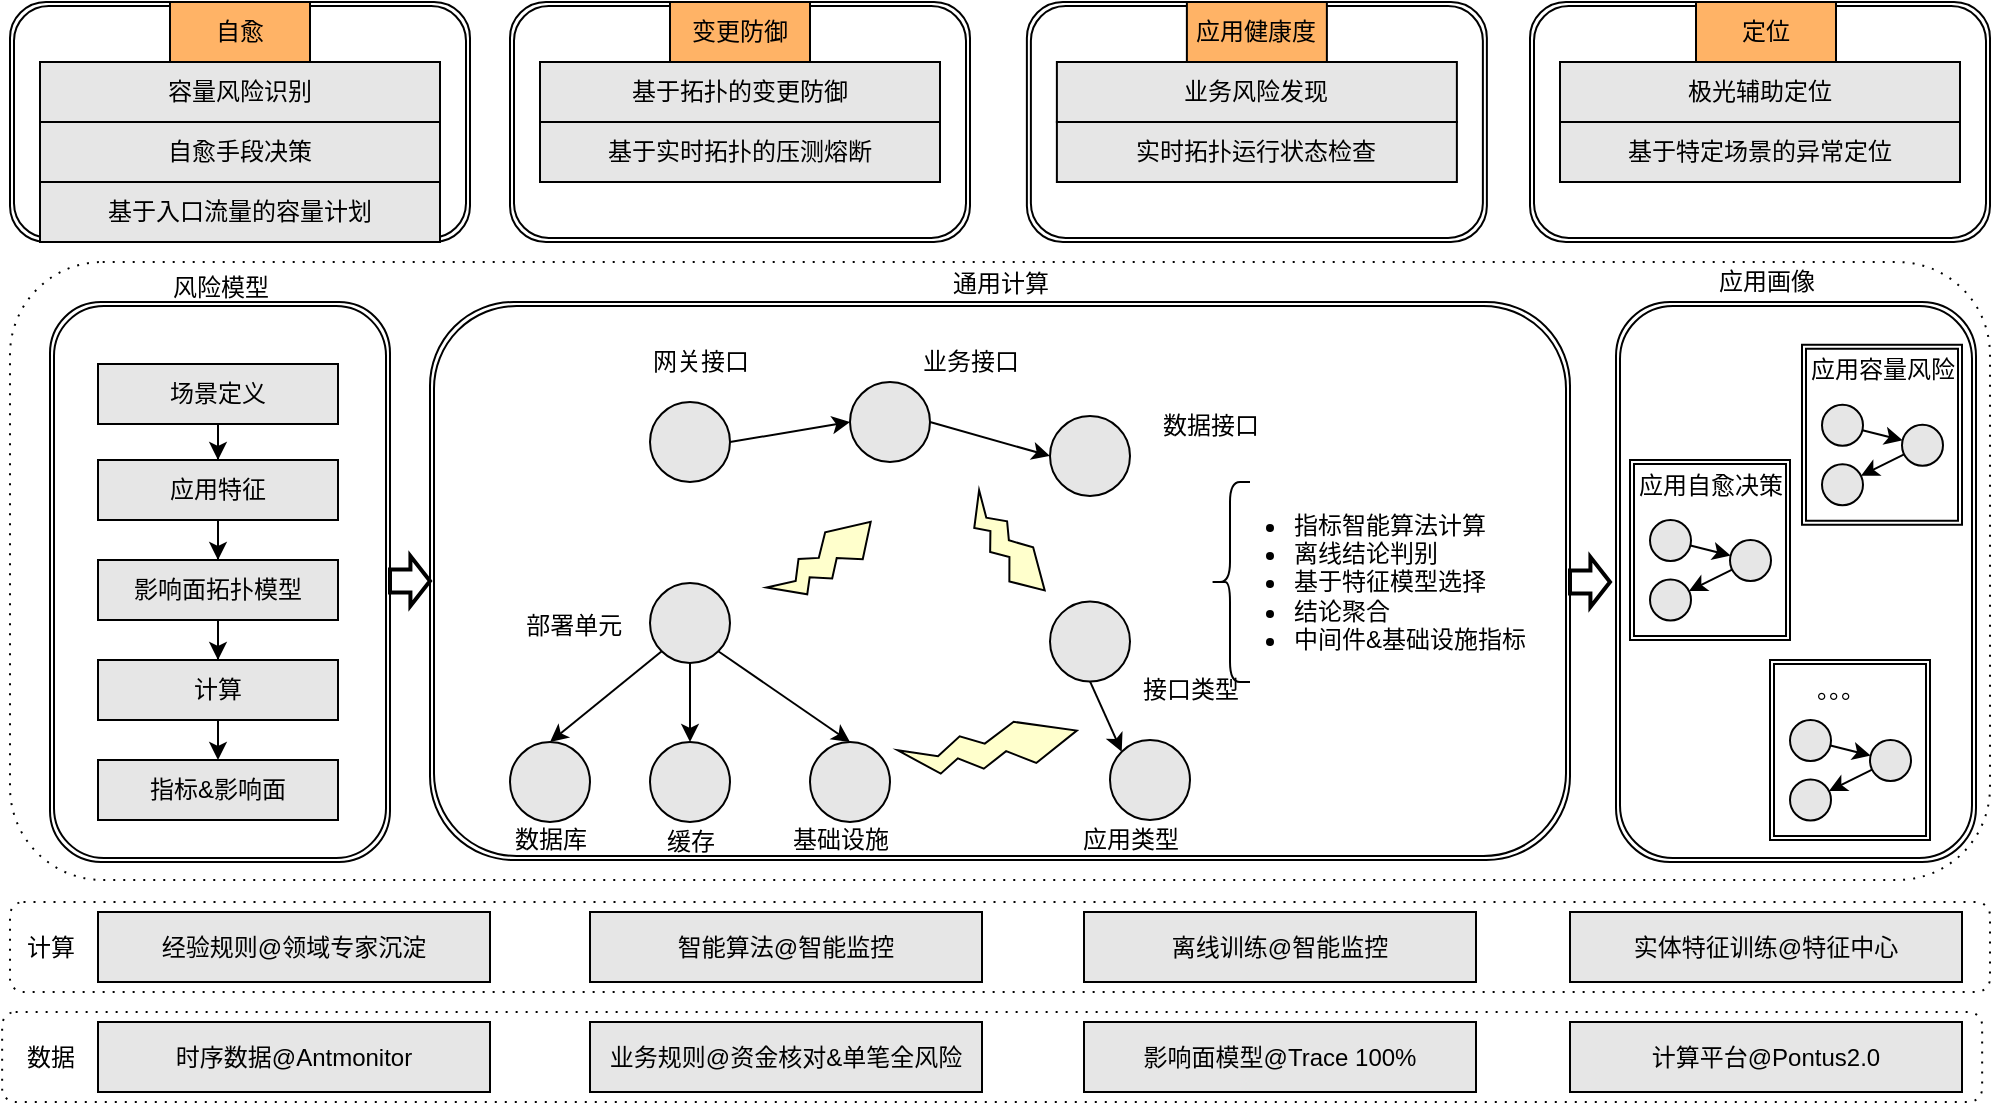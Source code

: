 <mxfile version="13.1.3" type="github">
  <diagram id="1SOZtOeF8l6XhYHRm-za" name="Page-1">
    <mxGraphModel dx="1235" dy="691" grid="1" gridSize="10" guides="1" tooltips="1" connect="1" arrows="1" fold="1" page="1" pageScale="1" pageWidth="827" pageHeight="1169" math="0" shadow="0">
      <root>
        <mxCell id="0" />
        <mxCell id="1" parent="0" />
        <mxCell id="ywDv_ColvlXOYt9Vahqf-206" value="" style="shape=ext;rounded=1;html=1;whiteSpace=wrap;dashed=1;dashPattern=1 4;" parent="1" vertex="1">
          <mxGeometry x="286.07" y="955" width="990" height="45" as="geometry" />
        </mxCell>
        <mxCell id="ywDv_ColvlXOYt9Vahqf-181" value="" style="shape=ext;double=1;rounded=1;whiteSpace=wrap;html=1;" parent="1" vertex="1">
          <mxGeometry x="1050" y="450" width="230" height="120" as="geometry" />
        </mxCell>
        <mxCell id="ywDv_ColvlXOYt9Vahqf-180" value="" style="shape=ext;double=1;rounded=1;whiteSpace=wrap;html=1;" parent="1" vertex="1">
          <mxGeometry x="540" y="450" width="230" height="120" as="geometry" />
        </mxCell>
        <mxCell id="ywDv_ColvlXOYt9Vahqf-179" value="" style="shape=ext;double=1;rounded=1;whiteSpace=wrap;html=1;" parent="1" vertex="1">
          <mxGeometry x="798.44" y="450" width="230" height="120" as="geometry" />
        </mxCell>
        <mxCell id="ywDv_ColvlXOYt9Vahqf-178" value="" style="shape=ext;double=1;rounded=1;whiteSpace=wrap;html=1;" parent="1" vertex="1">
          <mxGeometry x="290" y="450" width="230" height="120" as="geometry" />
        </mxCell>
        <mxCell id="ywDv_ColvlXOYt9Vahqf-67" value="" style="shape=ext;rounded=1;html=1;whiteSpace=wrap;dashed=1;dashPattern=1 4;" parent="1" vertex="1">
          <mxGeometry x="290" y="580" width="990" height="309" as="geometry" />
        </mxCell>
        <mxCell id="ywDv_ColvlXOYt9Vahqf-70" value="" style="shape=ext;rounded=1;html=1;whiteSpace=wrap;double=1;" parent="1" vertex="1">
          <mxGeometry x="1093" y="600" width="180" height="280" as="geometry" />
        </mxCell>
        <mxCell id="ywDv_ColvlXOYt9Vahqf-144" value="" style="shape=ext;double=1;rounded=0;whiteSpace=wrap;html=1;" parent="1" vertex="1">
          <mxGeometry x="1100" y="679" width="80" height="90" as="geometry" />
        </mxCell>
        <mxCell id="ywDv_ColvlXOYt9Vahqf-64" value="" style="shape=ext;rounded=1;html=1;whiteSpace=wrap;dashed=1;dashPattern=1 4;" parent="1" vertex="1">
          <mxGeometry x="290" y="900" width="990" height="45" as="geometry" />
        </mxCell>
        <mxCell id="JQEy4xFTPfn_6e3LgADh-1" value="时序数据@Antmonitor" style="rounded=0;whiteSpace=wrap;html=1;fillColor=#E6E6E6;" parent="1" vertex="1">
          <mxGeometry x="334" y="960" width="196" height="35" as="geometry" />
        </mxCell>
        <mxCell id="ywDv_ColvlXOYt9Vahqf-207" value="业务规则@资金核对&amp;amp;单笔全风险" style="rounded=0;whiteSpace=wrap;html=1;fillColor=#E6E6E6;" parent="1" vertex="1">
          <mxGeometry x="580" y="960" width="196" height="35" as="geometry" />
        </mxCell>
        <mxCell id="ywDv_ColvlXOYt9Vahqf-209" value="影响面模型@Trace 100%" style="rounded=0;whiteSpace=wrap;html=1;fillColor=#E6E6E6;" parent="1" vertex="1">
          <mxGeometry x="827" y="960" width="196" height="35" as="geometry" />
        </mxCell>
        <mxCell id="ywDv_ColvlXOYt9Vahqf-211" value="计算平台@Pontus2.0" style="rounded=0;whiteSpace=wrap;html=1;fillColor=#E6E6E6;" parent="1" vertex="1">
          <mxGeometry x="1070" y="960" width="196" height="35" as="geometry" />
        </mxCell>
        <mxCell id="JQEy4xFTPfn_6e3LgADh-5" value="经验规则@领域专家沉淀" style="rounded=0;whiteSpace=wrap;html=1;fillColor=#E6E6E6;" parent="1" vertex="1">
          <mxGeometry x="334" y="905" width="196" height="35" as="geometry" />
        </mxCell>
        <mxCell id="JQEy4xFTPfn_6e3LgADh-6" value="智能算法@智能监控" style="rounded=0;whiteSpace=wrap;html=1;fillColor=#E6E6E6;" parent="1" vertex="1">
          <mxGeometry x="580" y="905" width="196" height="35" as="geometry" />
        </mxCell>
        <mxCell id="JQEy4xFTPfn_6e3LgADh-7" value="离线训练@智能监控" style="rounded=0;whiteSpace=wrap;html=1;fillColor=#E6E6E6;" parent="1" vertex="1">
          <mxGeometry x="827" y="905" width="196" height="35" as="geometry" />
        </mxCell>
        <mxCell id="ywDv_ColvlXOYt9Vahqf-6" value="自愈" style="rounded=0;whiteSpace=wrap;html=1;fillColor=#FFB366;" parent="1" vertex="1">
          <mxGeometry x="370" y="450" width="70" height="30" as="geometry" />
        </mxCell>
        <mxCell id="ywDv_ColvlXOYt9Vahqf-7" value="应用健康度" style="rounded=0;whiteSpace=wrap;html=1;fillColor=#FFB366;" parent="1" vertex="1">
          <mxGeometry x="878.44" y="450" width="70" height="30" as="geometry" />
        </mxCell>
        <mxCell id="ywDv_ColvlXOYt9Vahqf-8" value="变更防御" style="rounded=0;whiteSpace=wrap;html=1;fillColor=#FFB366;" parent="1" vertex="1">
          <mxGeometry x="620" y="450" width="70" height="30" as="geometry" />
        </mxCell>
        <mxCell id="ywDv_ColvlXOYt9Vahqf-9" value="定位" style="rounded=0;whiteSpace=wrap;html=1;fillColor=#FFB366;" parent="1" vertex="1">
          <mxGeometry x="1133" y="450" width="70" height="30" as="geometry" />
        </mxCell>
        <mxCell id="ywDv_ColvlXOYt9Vahqf-62" value="数据" style="text;html=1;align=center;verticalAlign=middle;resizable=0;points=[];autosize=1;" parent="1" vertex="1">
          <mxGeometry x="290" y="967.5" width="40" height="20" as="geometry" />
        </mxCell>
        <mxCell id="ywDv_ColvlXOYt9Vahqf-65" value="计算" style="text;html=1;align=center;verticalAlign=middle;resizable=0;points=[];autosize=1;" parent="1" vertex="1">
          <mxGeometry x="290" y="913" width="40" height="20" as="geometry" />
        </mxCell>
        <mxCell id="ywDv_ColvlXOYt9Vahqf-68" value="" style="shape=ext;rounded=1;html=1;whiteSpace=wrap;double=1;" parent="1" vertex="1">
          <mxGeometry x="310" y="600" width="170" height="280" as="geometry" />
        </mxCell>
        <mxCell id="ywDv_ColvlXOYt9Vahqf-69" value="" style="shape=ext;rounded=1;html=1;whiteSpace=wrap;double=1;" parent="1" vertex="1">
          <mxGeometry x="500" y="600" width="570" height="279" as="geometry" />
        </mxCell>
        <mxCell id="ywDv_ColvlXOYt9Vahqf-71" value="风险模型" style="text;html=1;align=center;verticalAlign=middle;resizable=0;points=[];autosize=1;" parent="1" vertex="1">
          <mxGeometry x="365" y="583" width="60" height="20" as="geometry" />
        </mxCell>
        <mxCell id="ywDv_ColvlXOYt9Vahqf-72" value="通用计算" style="text;html=1;align=center;verticalAlign=middle;resizable=0;points=[];autosize=1;" parent="1" vertex="1">
          <mxGeometry x="755" y="580.5" width="60" height="20" as="geometry" />
        </mxCell>
        <mxCell id="ywDv_ColvlXOYt9Vahqf-75" value="应用画像" style="text;html=1;align=center;verticalAlign=middle;resizable=0;points=[];autosize=1;" parent="1" vertex="1">
          <mxGeometry x="1138" y="580" width="60" height="20" as="geometry" />
        </mxCell>
        <mxCell id="ywDv_ColvlXOYt9Vahqf-76" value="" style="verticalLabelPosition=bottom;verticalAlign=top;html=1;strokeWidth=2;shape=mxgraph.arrows2.arrow;dy=0.54;dx=9.79;notch=0;" parent="1" vertex="1">
          <mxGeometry x="480" y="727" width="20" height="25" as="geometry" />
        </mxCell>
        <mxCell id="ywDv_ColvlXOYt9Vahqf-77" value="" style="verticalLabelPosition=bottom;verticalAlign=top;html=1;strokeWidth=2;shape=mxgraph.arrows2.arrow;dy=0.54;dx=9.79;notch=0;" parent="1" vertex="1">
          <mxGeometry x="1070" y="727.5" width="20" height="25" as="geometry" />
        </mxCell>
        <mxCell id="ywDv_ColvlXOYt9Vahqf-80" value="" style="edgeStyle=orthogonalEdgeStyle;rounded=0;orthogonalLoop=1;jettySize=auto;html=1;fillColor=#E6E6E6;" parent="1" source="ywDv_ColvlXOYt9Vahqf-78" target="ywDv_ColvlXOYt9Vahqf-79" edge="1">
          <mxGeometry relative="1" as="geometry" />
        </mxCell>
        <mxCell id="ywDv_ColvlXOYt9Vahqf-78" value="场景定义" style="rounded=0;whiteSpace=wrap;html=1;fillColor=#E6E6E6;" parent="1" vertex="1">
          <mxGeometry x="334" y="631" width="120" height="30" as="geometry" />
        </mxCell>
        <mxCell id="ywDv_ColvlXOYt9Vahqf-82" value="" style="edgeStyle=orthogonalEdgeStyle;rounded=0;orthogonalLoop=1;jettySize=auto;html=1;fillColor=#E6E6E6;" parent="1" source="ywDv_ColvlXOYt9Vahqf-79" target="ywDv_ColvlXOYt9Vahqf-81" edge="1">
          <mxGeometry relative="1" as="geometry" />
        </mxCell>
        <mxCell id="ywDv_ColvlXOYt9Vahqf-79" value="应用特征" style="rounded=0;whiteSpace=wrap;html=1;fillColor=#E6E6E6;" parent="1" vertex="1">
          <mxGeometry x="334" y="679" width="120" height="30" as="geometry" />
        </mxCell>
        <mxCell id="ywDv_ColvlXOYt9Vahqf-84" value="" style="edgeStyle=orthogonalEdgeStyle;rounded=0;orthogonalLoop=1;jettySize=auto;html=1;fillColor=#E6E6E6;" parent="1" source="ywDv_ColvlXOYt9Vahqf-81" target="ywDv_ColvlXOYt9Vahqf-83" edge="1">
          <mxGeometry relative="1" as="geometry" />
        </mxCell>
        <mxCell id="ywDv_ColvlXOYt9Vahqf-81" value="影响面拓扑模型" style="rounded=0;whiteSpace=wrap;html=1;fillColor=#E6E6E6;" parent="1" vertex="1">
          <mxGeometry x="334" y="729" width="120" height="30" as="geometry" />
        </mxCell>
        <mxCell id="ywDv_ColvlXOYt9Vahqf-126" value="" style="edgeStyle=none;rounded=0;orthogonalLoop=1;jettySize=auto;html=1;fillColor=#E6E6E6;" parent="1" source="ywDv_ColvlXOYt9Vahqf-83" target="ywDv_ColvlXOYt9Vahqf-125" edge="1">
          <mxGeometry relative="1" as="geometry" />
        </mxCell>
        <mxCell id="ywDv_ColvlXOYt9Vahqf-83" value="计算" style="rounded=0;whiteSpace=wrap;html=1;fillColor=#E6E6E6;" parent="1" vertex="1">
          <mxGeometry x="334" y="779" width="120" height="30" as="geometry" />
        </mxCell>
        <mxCell id="ywDv_ColvlXOYt9Vahqf-125" value="指标&amp;amp;影响面" style="rounded=0;whiteSpace=wrap;html=1;fillColor=#E6E6E6;" parent="1" vertex="1">
          <mxGeometry x="334" y="829" width="120" height="30" as="geometry" />
        </mxCell>
        <mxCell id="ywDv_ColvlXOYt9Vahqf-100" style="rounded=0;orthogonalLoop=1;jettySize=auto;html=1;exitX=1;exitY=0.5;exitDx=0;exitDy=0;entryX=0;entryY=0.5;entryDx=0;entryDy=0;fillColor=#E6E6E6;" parent="1" source="ywDv_ColvlXOYt9Vahqf-85" target="ywDv_ColvlXOYt9Vahqf-86" edge="1">
          <mxGeometry relative="1" as="geometry" />
        </mxCell>
        <mxCell id="ywDv_ColvlXOYt9Vahqf-85" value="" style="ellipse;whiteSpace=wrap;html=1;aspect=fixed;fillColor=#E6E6E6;" parent="1" vertex="1">
          <mxGeometry x="610" y="650" width="40" height="40" as="geometry" />
        </mxCell>
        <mxCell id="ywDv_ColvlXOYt9Vahqf-101" style="rounded=0;orthogonalLoop=1;jettySize=auto;html=1;exitX=1;exitY=0.5;exitDx=0;exitDy=0;entryX=0;entryY=0.5;entryDx=0;entryDy=0;fillColor=#E6E6E6;" parent="1" source="ywDv_ColvlXOYt9Vahqf-86" target="ywDv_ColvlXOYt9Vahqf-88" edge="1">
          <mxGeometry relative="1" as="geometry" />
        </mxCell>
        <mxCell id="ywDv_ColvlXOYt9Vahqf-86" value="" style="ellipse;whiteSpace=wrap;html=1;aspect=fixed;fillColor=#E6E6E6;" parent="1" vertex="1">
          <mxGeometry x="710" y="640" width="40" height="40" as="geometry" />
        </mxCell>
        <mxCell id="ywDv_ColvlXOYt9Vahqf-102" style="edgeStyle=none;rounded=0;orthogonalLoop=1;jettySize=auto;html=1;exitX=0.5;exitY=1;exitDx=0;exitDy=0;fillColor=#E6E6E6;" parent="1" source="ywDv_ColvlXOYt9Vahqf-87" target="ywDv_ColvlXOYt9Vahqf-98" edge="1">
          <mxGeometry relative="1" as="geometry" />
        </mxCell>
        <mxCell id="ywDv_ColvlXOYt9Vahqf-103" style="edgeStyle=none;rounded=0;orthogonalLoop=1;jettySize=auto;html=1;exitX=1;exitY=1;exitDx=0;exitDy=0;entryX=0.5;entryY=0;entryDx=0;entryDy=0;fillColor=#E6E6E6;" parent="1" source="ywDv_ColvlXOYt9Vahqf-87" target="ywDv_ColvlXOYt9Vahqf-99" edge="1">
          <mxGeometry relative="1" as="geometry" />
        </mxCell>
        <mxCell id="ywDv_ColvlXOYt9Vahqf-108" style="edgeStyle=none;rounded=0;orthogonalLoop=1;jettySize=auto;html=1;exitX=0;exitY=1;exitDx=0;exitDy=0;entryX=0.5;entryY=0;entryDx=0;entryDy=0;fillColor=#E6E6E6;" parent="1" source="ywDv_ColvlXOYt9Vahqf-87" target="ywDv_ColvlXOYt9Vahqf-107" edge="1">
          <mxGeometry relative="1" as="geometry" />
        </mxCell>
        <mxCell id="ywDv_ColvlXOYt9Vahqf-87" value="" style="ellipse;whiteSpace=wrap;html=1;aspect=fixed;fillColor=#E6E6E6;" parent="1" vertex="1">
          <mxGeometry x="610" y="740.5" width="40" height="40" as="geometry" />
        </mxCell>
        <mxCell id="ywDv_ColvlXOYt9Vahqf-88" value="" style="ellipse;whiteSpace=wrap;html=1;aspect=fixed;fillColor=#E6E6E6;" parent="1" vertex="1">
          <mxGeometry x="810" y="657" width="40" height="40" as="geometry" />
        </mxCell>
        <mxCell id="ywDv_ColvlXOYt9Vahqf-92" value="网关接口" style="text;html=1;align=center;verticalAlign=middle;resizable=0;points=[];autosize=1;fillColor=none;" parent="1" vertex="1">
          <mxGeometry x="605" y="620" width="60" height="20" as="geometry" />
        </mxCell>
        <mxCell id="ywDv_ColvlXOYt9Vahqf-93" value="业务接口" style="text;html=1;align=center;verticalAlign=middle;resizable=0;points=[];autosize=1;fillColor=none;" parent="1" vertex="1">
          <mxGeometry x="740" y="620" width="60" height="20" as="geometry" />
        </mxCell>
        <mxCell id="ywDv_ColvlXOYt9Vahqf-94" value="&amp;nbsp;部署单元" style="text;html=1;align=center;verticalAlign=middle;resizable=0;points=[];autosize=1;fillColor=none;" parent="1" vertex="1">
          <mxGeometry x="535" y="752" width="70" height="20" as="geometry" />
        </mxCell>
        <mxCell id="ywDv_ColvlXOYt9Vahqf-95" value="数据接口" style="text;html=1;align=center;verticalAlign=middle;resizable=0;points=[];autosize=1;fillColor=none;" parent="1" vertex="1">
          <mxGeometry x="860" y="651.88" width="60" height="20" as="geometry" />
        </mxCell>
        <mxCell id="ywDv_ColvlXOYt9Vahqf-98" value="" style="ellipse;whiteSpace=wrap;html=1;aspect=fixed;fillColor=#E6E6E6;" parent="1" vertex="1">
          <mxGeometry x="610" y="820" width="40" height="40" as="geometry" />
        </mxCell>
        <mxCell id="ywDv_ColvlXOYt9Vahqf-99" value="" style="ellipse;whiteSpace=wrap;html=1;aspect=fixed;fillColor=#E6E6E6;" parent="1" vertex="1">
          <mxGeometry x="690" y="820" width="40" height="40" as="geometry" />
        </mxCell>
        <mxCell id="ywDv_ColvlXOYt9Vahqf-104" value="数据库" style="text;html=1;align=center;verticalAlign=middle;resizable=0;points=[];autosize=1;fillColor=none;" parent="1" vertex="1">
          <mxGeometry x="535" y="859" width="50" height="20" as="geometry" />
        </mxCell>
        <mxCell id="ywDv_ColvlXOYt9Vahqf-105" value="缓存" style="text;html=1;align=center;verticalAlign=middle;resizable=0;points=[];autosize=1;fillColor=none;" parent="1" vertex="1">
          <mxGeometry x="610" y="860" width="40" height="20" as="geometry" />
        </mxCell>
        <mxCell id="ywDv_ColvlXOYt9Vahqf-106" value="基础设施" style="text;html=1;align=center;verticalAlign=middle;resizable=0;points=[];autosize=1;fillColor=none;" parent="1" vertex="1">
          <mxGeometry x="675" y="859" width="60" height="20" as="geometry" />
        </mxCell>
        <mxCell id="ywDv_ColvlXOYt9Vahqf-107" value="" style="ellipse;whiteSpace=wrap;html=1;aspect=fixed;fillColor=#E6E6E6;" parent="1" vertex="1">
          <mxGeometry x="540" y="820" width="40" height="40" as="geometry" />
        </mxCell>
        <mxCell id="ywDv_ColvlXOYt9Vahqf-111" style="edgeStyle=none;rounded=0;orthogonalLoop=1;jettySize=auto;html=1;exitX=0.5;exitY=1;exitDx=0;exitDy=0;entryX=0;entryY=0;entryDx=0;entryDy=0;fillColor=#E6E6E6;" parent="1" source="ywDv_ColvlXOYt9Vahqf-109" target="ywDv_ColvlXOYt9Vahqf-110" edge="1">
          <mxGeometry relative="1" as="geometry" />
        </mxCell>
        <mxCell id="ywDv_ColvlXOYt9Vahqf-109" value="" style="ellipse;whiteSpace=wrap;html=1;aspect=fixed;fillColor=#E6E6E6;" parent="1" vertex="1">
          <mxGeometry x="810" y="749.71" width="40" height="40" as="geometry" />
        </mxCell>
        <mxCell id="ywDv_ColvlXOYt9Vahqf-110" value="" style="ellipse;whiteSpace=wrap;html=1;aspect=fixed;fillColor=#E6E6E6;" parent="1" vertex="1">
          <mxGeometry x="840" y="819" width="40" height="40" as="geometry" />
        </mxCell>
        <mxCell id="ywDv_ColvlXOYt9Vahqf-112" value="接口类型" style="text;html=1;align=center;verticalAlign=middle;resizable=0;points=[];autosize=1;fillColor=none;" parent="1" vertex="1">
          <mxGeometry x="850" y="784" width="60" height="20" as="geometry" />
        </mxCell>
        <mxCell id="ywDv_ColvlXOYt9Vahqf-113" value="应用类型" style="text;html=1;align=center;verticalAlign=middle;resizable=0;points=[];autosize=1;fillColor=none;" parent="1" vertex="1">
          <mxGeometry x="820" y="859" width="60" height="20" as="geometry" />
        </mxCell>
        <mxCell id="ywDv_ColvlXOYt9Vahqf-116" value="" style="verticalLabelPosition=bottom;verticalAlign=top;html=1;shape=mxgraph.basic.flash;rotation=45;fillColor=#FFFFCC;" parent="1" vertex="1">
          <mxGeometry x="686" y="700" width="24" height="60" as="geometry" />
        </mxCell>
        <mxCell id="ywDv_ColvlXOYt9Vahqf-118" value="" style="verticalLabelPosition=bottom;verticalAlign=top;html=1;shape=mxgraph.basic.flash;rotation=75;fillColor=#FFFFCC;" parent="1" vertex="1">
          <mxGeometry x="768.01" y="779.75" width="24" height="89" as="geometry" />
        </mxCell>
        <mxCell id="ywDv_ColvlXOYt9Vahqf-119" value="" style="verticalLabelPosition=bottom;verticalAlign=top;html=1;shape=mxgraph.basic.flash;rotation=135;fillColor=#FFFFCC;" parent="1" vertex="1">
          <mxGeometry x="776.87" y="693.14" width="21.57" height="58.62" as="geometry" />
        </mxCell>
        <mxCell id="ywDv_ColvlXOYt9Vahqf-122" value="实体特征训练@特征中心" style="rounded=0;whiteSpace=wrap;html=1;fillColor=#E6E6E6;" parent="1" vertex="1">
          <mxGeometry x="1070" y="905" width="196" height="35" as="geometry" />
        </mxCell>
        <mxCell id="ywDv_ColvlXOYt9Vahqf-123" value="" style="shape=curlyBracket;whiteSpace=wrap;html=1;rounded=1;fillColor=#E6E6E6;" parent="1" vertex="1">
          <mxGeometry x="890" y="690" width="20" height="100" as="geometry" />
        </mxCell>
        <mxCell id="ywDv_ColvlXOYt9Vahqf-127" value="&lt;ul&gt;&lt;li&gt;指标智能算法计算&lt;/li&gt;&lt;li&gt;离线结论判别&lt;/li&gt;&lt;li&gt;基于特征模型选择&lt;/li&gt;&lt;li&gt;结论聚合&lt;/li&gt;&lt;li&gt;中间件&amp;amp;基础设施指标&lt;/li&gt;&lt;/ul&gt;" style="text;strokeColor=none;fillColor=none;html=1;whiteSpace=wrap;verticalAlign=middle;overflow=hidden;" parent="1" vertex="1">
          <mxGeometry x="890" y="690" width="170" height="100" as="geometry" />
        </mxCell>
        <mxCell id="ywDv_ColvlXOYt9Vahqf-139" value="" style="edgeStyle=none;rounded=0;orthogonalLoop=1;jettySize=auto;html=1;fillColor=#E6E6E6;" parent="1" source="ywDv_ColvlXOYt9Vahqf-131" target="ywDv_ColvlXOYt9Vahqf-138" edge="1">
          <mxGeometry relative="1" as="geometry" />
        </mxCell>
        <mxCell id="ywDv_ColvlXOYt9Vahqf-131" value="" style="ellipse;whiteSpace=wrap;html=1;aspect=fixed;fillColor=#E6E6E6;" parent="1" vertex="1">
          <mxGeometry x="1110" y="709" width="20.5" height="20.5" as="geometry" />
        </mxCell>
        <mxCell id="ywDv_ColvlXOYt9Vahqf-141" value="" style="edgeStyle=none;rounded=0;orthogonalLoop=1;jettySize=auto;html=1;fillColor=#E6E6E6;" parent="1" source="ywDv_ColvlXOYt9Vahqf-138" target="ywDv_ColvlXOYt9Vahqf-140" edge="1">
          <mxGeometry relative="1" as="geometry" />
        </mxCell>
        <mxCell id="ywDv_ColvlXOYt9Vahqf-138" value="" style="ellipse;whiteSpace=wrap;html=1;aspect=fixed;fillColor=#E6E6E6;" parent="1" vertex="1">
          <mxGeometry x="1150" y="719" width="20.5" height="20.5" as="geometry" />
        </mxCell>
        <mxCell id="ywDv_ColvlXOYt9Vahqf-140" value="" style="ellipse;whiteSpace=wrap;html=1;aspect=fixed;fillColor=#E6E6E6;" parent="1" vertex="1">
          <mxGeometry x="1110" y="738.75" width="20.5" height="20.5" as="geometry" />
        </mxCell>
        <mxCell id="ywDv_ColvlXOYt9Vahqf-163" value="" style="shape=ext;double=1;rounded=0;whiteSpace=wrap;html=1;fillColor=none;" parent="1" vertex="1">
          <mxGeometry x="1170" y="779" width="80" height="90" as="geometry" />
        </mxCell>
        <mxCell id="ywDv_ColvlXOYt9Vahqf-164" value="" style="edgeStyle=none;rounded=0;orthogonalLoop=1;jettySize=auto;html=1;fillColor=#E6E6E6;" parent="1" source="ywDv_ColvlXOYt9Vahqf-165" target="ywDv_ColvlXOYt9Vahqf-167" edge="1">
          <mxGeometry relative="1" as="geometry" />
        </mxCell>
        <mxCell id="ywDv_ColvlXOYt9Vahqf-165" value="" style="ellipse;whiteSpace=wrap;html=1;aspect=fixed;fillColor=#E6E6E6;" parent="1" vertex="1">
          <mxGeometry x="1180" y="809" width="20.5" height="20.5" as="geometry" />
        </mxCell>
        <mxCell id="ywDv_ColvlXOYt9Vahqf-166" value="" style="edgeStyle=none;rounded=0;orthogonalLoop=1;jettySize=auto;html=1;fillColor=#E6E6E6;" parent="1" source="ywDv_ColvlXOYt9Vahqf-167" target="ywDv_ColvlXOYt9Vahqf-168" edge="1">
          <mxGeometry relative="1" as="geometry" />
        </mxCell>
        <mxCell id="ywDv_ColvlXOYt9Vahqf-167" value="" style="ellipse;whiteSpace=wrap;html=1;aspect=fixed;fillColor=#E6E6E6;" parent="1" vertex="1">
          <mxGeometry x="1220" y="819" width="20.5" height="20.5" as="geometry" />
        </mxCell>
        <mxCell id="ywDv_ColvlXOYt9Vahqf-168" value="" style="ellipse;whiteSpace=wrap;html=1;aspect=fixed;fillColor=#E6E6E6;" parent="1" vertex="1">
          <mxGeometry x="1180" y="838.75" width="20.5" height="20.5" as="geometry" />
        </mxCell>
        <mxCell id="ywDv_ColvlXOYt9Vahqf-169" value="" style="shape=ext;double=1;rounded=0;whiteSpace=wrap;html=1;" parent="1" vertex="1">
          <mxGeometry x="1186" y="621.38" width="80" height="90" as="geometry" />
        </mxCell>
        <mxCell id="ywDv_ColvlXOYt9Vahqf-170" value="" style="edgeStyle=none;rounded=0;orthogonalLoop=1;jettySize=auto;html=1;fillColor=#E6E6E6;" parent="1" source="ywDv_ColvlXOYt9Vahqf-171" target="ywDv_ColvlXOYt9Vahqf-173" edge="1">
          <mxGeometry relative="1" as="geometry" />
        </mxCell>
        <mxCell id="ywDv_ColvlXOYt9Vahqf-171" value="" style="ellipse;whiteSpace=wrap;html=1;aspect=fixed;fillColor=#E6E6E6;" parent="1" vertex="1">
          <mxGeometry x="1196" y="651.38" width="20.5" height="20.5" as="geometry" />
        </mxCell>
        <mxCell id="ywDv_ColvlXOYt9Vahqf-172" value="" style="edgeStyle=none;rounded=0;orthogonalLoop=1;jettySize=auto;html=1;fillColor=#E6E6E6;" parent="1" source="ywDv_ColvlXOYt9Vahqf-173" target="ywDv_ColvlXOYt9Vahqf-174" edge="1">
          <mxGeometry relative="1" as="geometry" />
        </mxCell>
        <mxCell id="ywDv_ColvlXOYt9Vahqf-173" value="" style="ellipse;whiteSpace=wrap;html=1;aspect=fixed;fillColor=#E6E6E6;" parent="1" vertex="1">
          <mxGeometry x="1236" y="661.38" width="20.5" height="20.5" as="geometry" />
        </mxCell>
        <mxCell id="ywDv_ColvlXOYt9Vahqf-174" value="" style="ellipse;whiteSpace=wrap;html=1;aspect=fixed;fillColor=#E6E6E6;" parent="1" vertex="1">
          <mxGeometry x="1196" y="681.13" width="20.5" height="20.5" as="geometry" />
        </mxCell>
        <mxCell id="ywDv_ColvlXOYt9Vahqf-175" value="应用容量风险" style="text;html=1;align=center;verticalAlign=middle;resizable=0;points=[];autosize=1;" parent="1" vertex="1">
          <mxGeometry x="1181" y="624" width="90" height="20" as="geometry" />
        </mxCell>
        <mxCell id="ywDv_ColvlXOYt9Vahqf-176" value="应用自愈决策" style="text;html=1;align=center;verticalAlign=middle;resizable=0;points=[];autosize=1;" parent="1" vertex="1">
          <mxGeometry x="1095" y="681.88" width="90" height="20" as="geometry" />
        </mxCell>
        <mxCell id="ywDv_ColvlXOYt9Vahqf-177" value="。。。" style="text;html=1;align=center;verticalAlign=middle;resizable=0;points=[];autosize=1;fillColor=none;" parent="1" vertex="1">
          <mxGeometry x="1180" y="784" width="50" height="20" as="geometry" />
        </mxCell>
        <mxCell id="ywDv_ColvlXOYt9Vahqf-183" value="容量风险识别" style="rounded=0;whiteSpace=wrap;html=1;fillColor=#E6E6E6;" parent="1" vertex="1">
          <mxGeometry x="305" y="480" width="200" height="30" as="geometry" />
        </mxCell>
        <mxCell id="ywDv_ColvlXOYt9Vahqf-184" value="&lt;span&gt;自愈手段决策&lt;/span&gt;" style="rounded=0;whiteSpace=wrap;html=1;fillColor=#E6E6E6;" parent="1" vertex="1">
          <mxGeometry x="305" y="510" width="200" height="30" as="geometry" />
        </mxCell>
        <mxCell id="ywDv_ColvlXOYt9Vahqf-186" value="基于入口流量的容量计划" style="rounded=0;whiteSpace=wrap;html=1;fillColor=#E6E6E6;" parent="1" vertex="1">
          <mxGeometry x="305" y="540" width="200" height="30" as="geometry" />
        </mxCell>
        <mxCell id="ywDv_ColvlXOYt9Vahqf-188" value="&lt;span&gt;业务风险发现&lt;/span&gt;" style="rounded=0;whiteSpace=wrap;html=1;fillColor=#E6E6E6;" parent="1" vertex="1">
          <mxGeometry x="813.44" y="480" width="200" height="30" as="geometry" />
        </mxCell>
        <mxCell id="ywDv_ColvlXOYt9Vahqf-190" value="&lt;span&gt;实时拓扑运行状态检查&lt;/span&gt;" style="rounded=0;whiteSpace=wrap;html=1;fillColor=#E6E6E6;" parent="1" vertex="1">
          <mxGeometry x="813.44" y="510" width="200" height="30" as="geometry" />
        </mxCell>
        <mxCell id="ywDv_ColvlXOYt9Vahqf-195" value="&lt;span&gt;极光辅助定位&lt;/span&gt;" style="rounded=0;whiteSpace=wrap;html=1;fillColor=#E6E6E6;" parent="1" vertex="1">
          <mxGeometry x="1065" y="480" width="200" height="30" as="geometry" />
        </mxCell>
        <mxCell id="ywDv_ColvlXOYt9Vahqf-200" value="&lt;span&gt;基于特定场景的异常定位&lt;/span&gt;" style="rounded=0;whiteSpace=wrap;html=1;fillColor=#E6E6E6;" parent="1" vertex="1">
          <mxGeometry x="1065" y="510" width="200" height="30" as="geometry" />
        </mxCell>
        <mxCell id="ywDv_ColvlXOYt9Vahqf-196" value="&lt;span&gt;基于拓扑的变更防御&lt;/span&gt;" style="rounded=0;whiteSpace=wrap;html=1;fillColor=#E6E6E6;" parent="1" vertex="1">
          <mxGeometry x="555" y="480" width="200" height="30" as="geometry" />
        </mxCell>
        <mxCell id="ywDv_ColvlXOYt9Vahqf-198" value="&lt;span&gt;基于实时拓扑的压测熔断&lt;/span&gt;" style="rounded=0;whiteSpace=wrap;html=1;fillColor=#E6E6E6;" parent="1" vertex="1">
          <mxGeometry x="555" y="510" width="200" height="30" as="geometry" />
        </mxCell>
      </root>
    </mxGraphModel>
  </diagram>
</mxfile>
